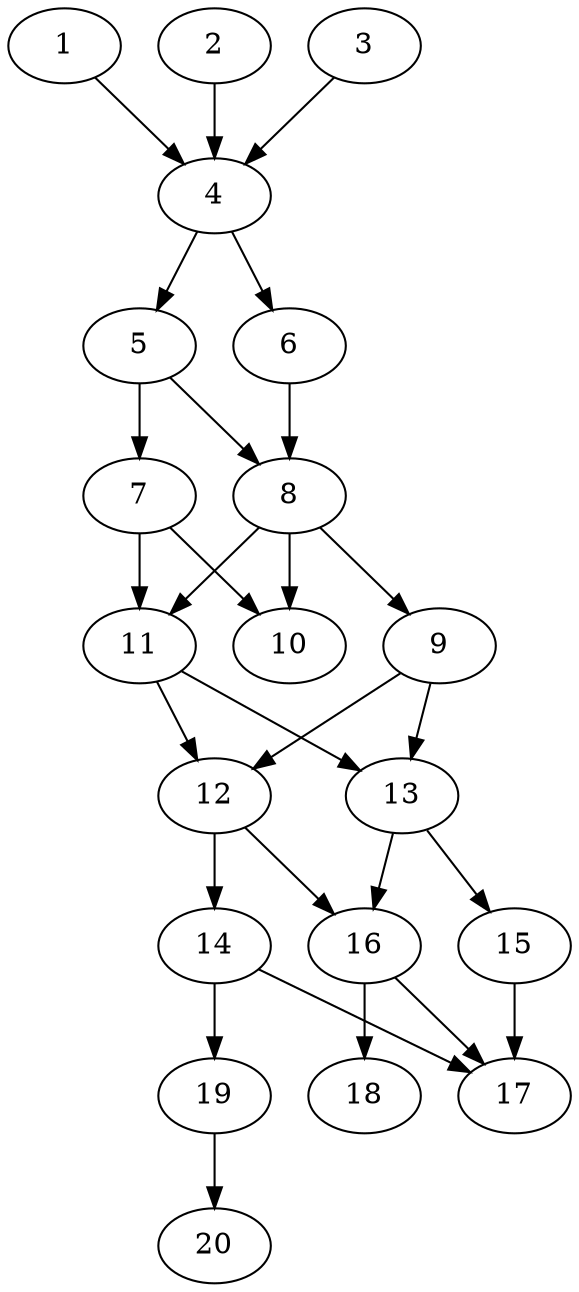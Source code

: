 // DAG automatically generated by daggen at Sat Jul 27 15:36:23 2019
// ./daggen --dot -n 20 --ccr 0.5 --fat 0.4 --regular 0.5 --density 0.7 --mindata 5242880 --maxdata 52428800 
digraph G {
  1 [size="63424512", alpha="0.12", expect_size="31712256"] 
  1 -> 4 [size ="31712256"]
  2 [size="87293952", alpha="0.05", expect_size="43646976"] 
  2 -> 4 [size ="43646976"]
  3 [size="78899200", alpha="0.12", expect_size="39449600"] 
  3 -> 4 [size ="39449600"]
  4 [size="56471552", alpha="0.01", expect_size="28235776"] 
  4 -> 5 [size ="28235776"]
  4 -> 6 [size ="28235776"]
  5 [size="86423552", alpha="0.08", expect_size="43211776"] 
  5 -> 7 [size ="43211776"]
  5 -> 8 [size ="43211776"]
  6 [size="39602176", alpha="0.14", expect_size="19801088"] 
  6 -> 8 [size ="19801088"]
  7 [size="100796416", alpha="0.19", expect_size="50398208"] 
  7 -> 10 [size ="50398208"]
  7 -> 11 [size ="50398208"]
  8 [size="101625856", alpha="0.01", expect_size="50812928"] 
  8 -> 9 [size ="50812928"]
  8 -> 10 [size ="50812928"]
  8 -> 11 [size ="50812928"]
  9 [size="45463552", alpha="0.17", expect_size="22731776"] 
  9 -> 12 [size ="22731776"]
  9 -> 13 [size ="22731776"]
  10 [size="82309120", alpha="0.14", expect_size="41154560"] 
  11 [size="20291584", alpha="0.13", expect_size="10145792"] 
  11 -> 12 [size ="10145792"]
  11 -> 13 [size ="10145792"]
  12 [size="74942464", alpha="0.14", expect_size="37471232"] 
  12 -> 14 [size ="37471232"]
  12 -> 16 [size ="37471232"]
  13 [size="96526336", alpha="0.17", expect_size="48263168"] 
  13 -> 15 [size ="48263168"]
  13 -> 16 [size ="48263168"]
  14 [size="59932672", alpha="0.07", expect_size="29966336"] 
  14 -> 17 [size ="29966336"]
  14 -> 19 [size ="29966336"]
  15 [size="65640448", alpha="0.08", expect_size="32820224"] 
  15 -> 17 [size ="32820224"]
  16 [size="101033984", alpha="0.14", expect_size="50516992"] 
  16 -> 17 [size ="50516992"]
  16 -> 18 [size ="50516992"]
  17 [size="72785920", alpha="0.03", expect_size="36392960"] 
  18 [size="65906688", alpha="0.04", expect_size="32953344"] 
  19 [size="72869888", alpha="0.11", expect_size="36434944"] 
  19 -> 20 [size ="36434944"]
  20 [size="60190720", alpha="0.14", expect_size="30095360"] 
}
